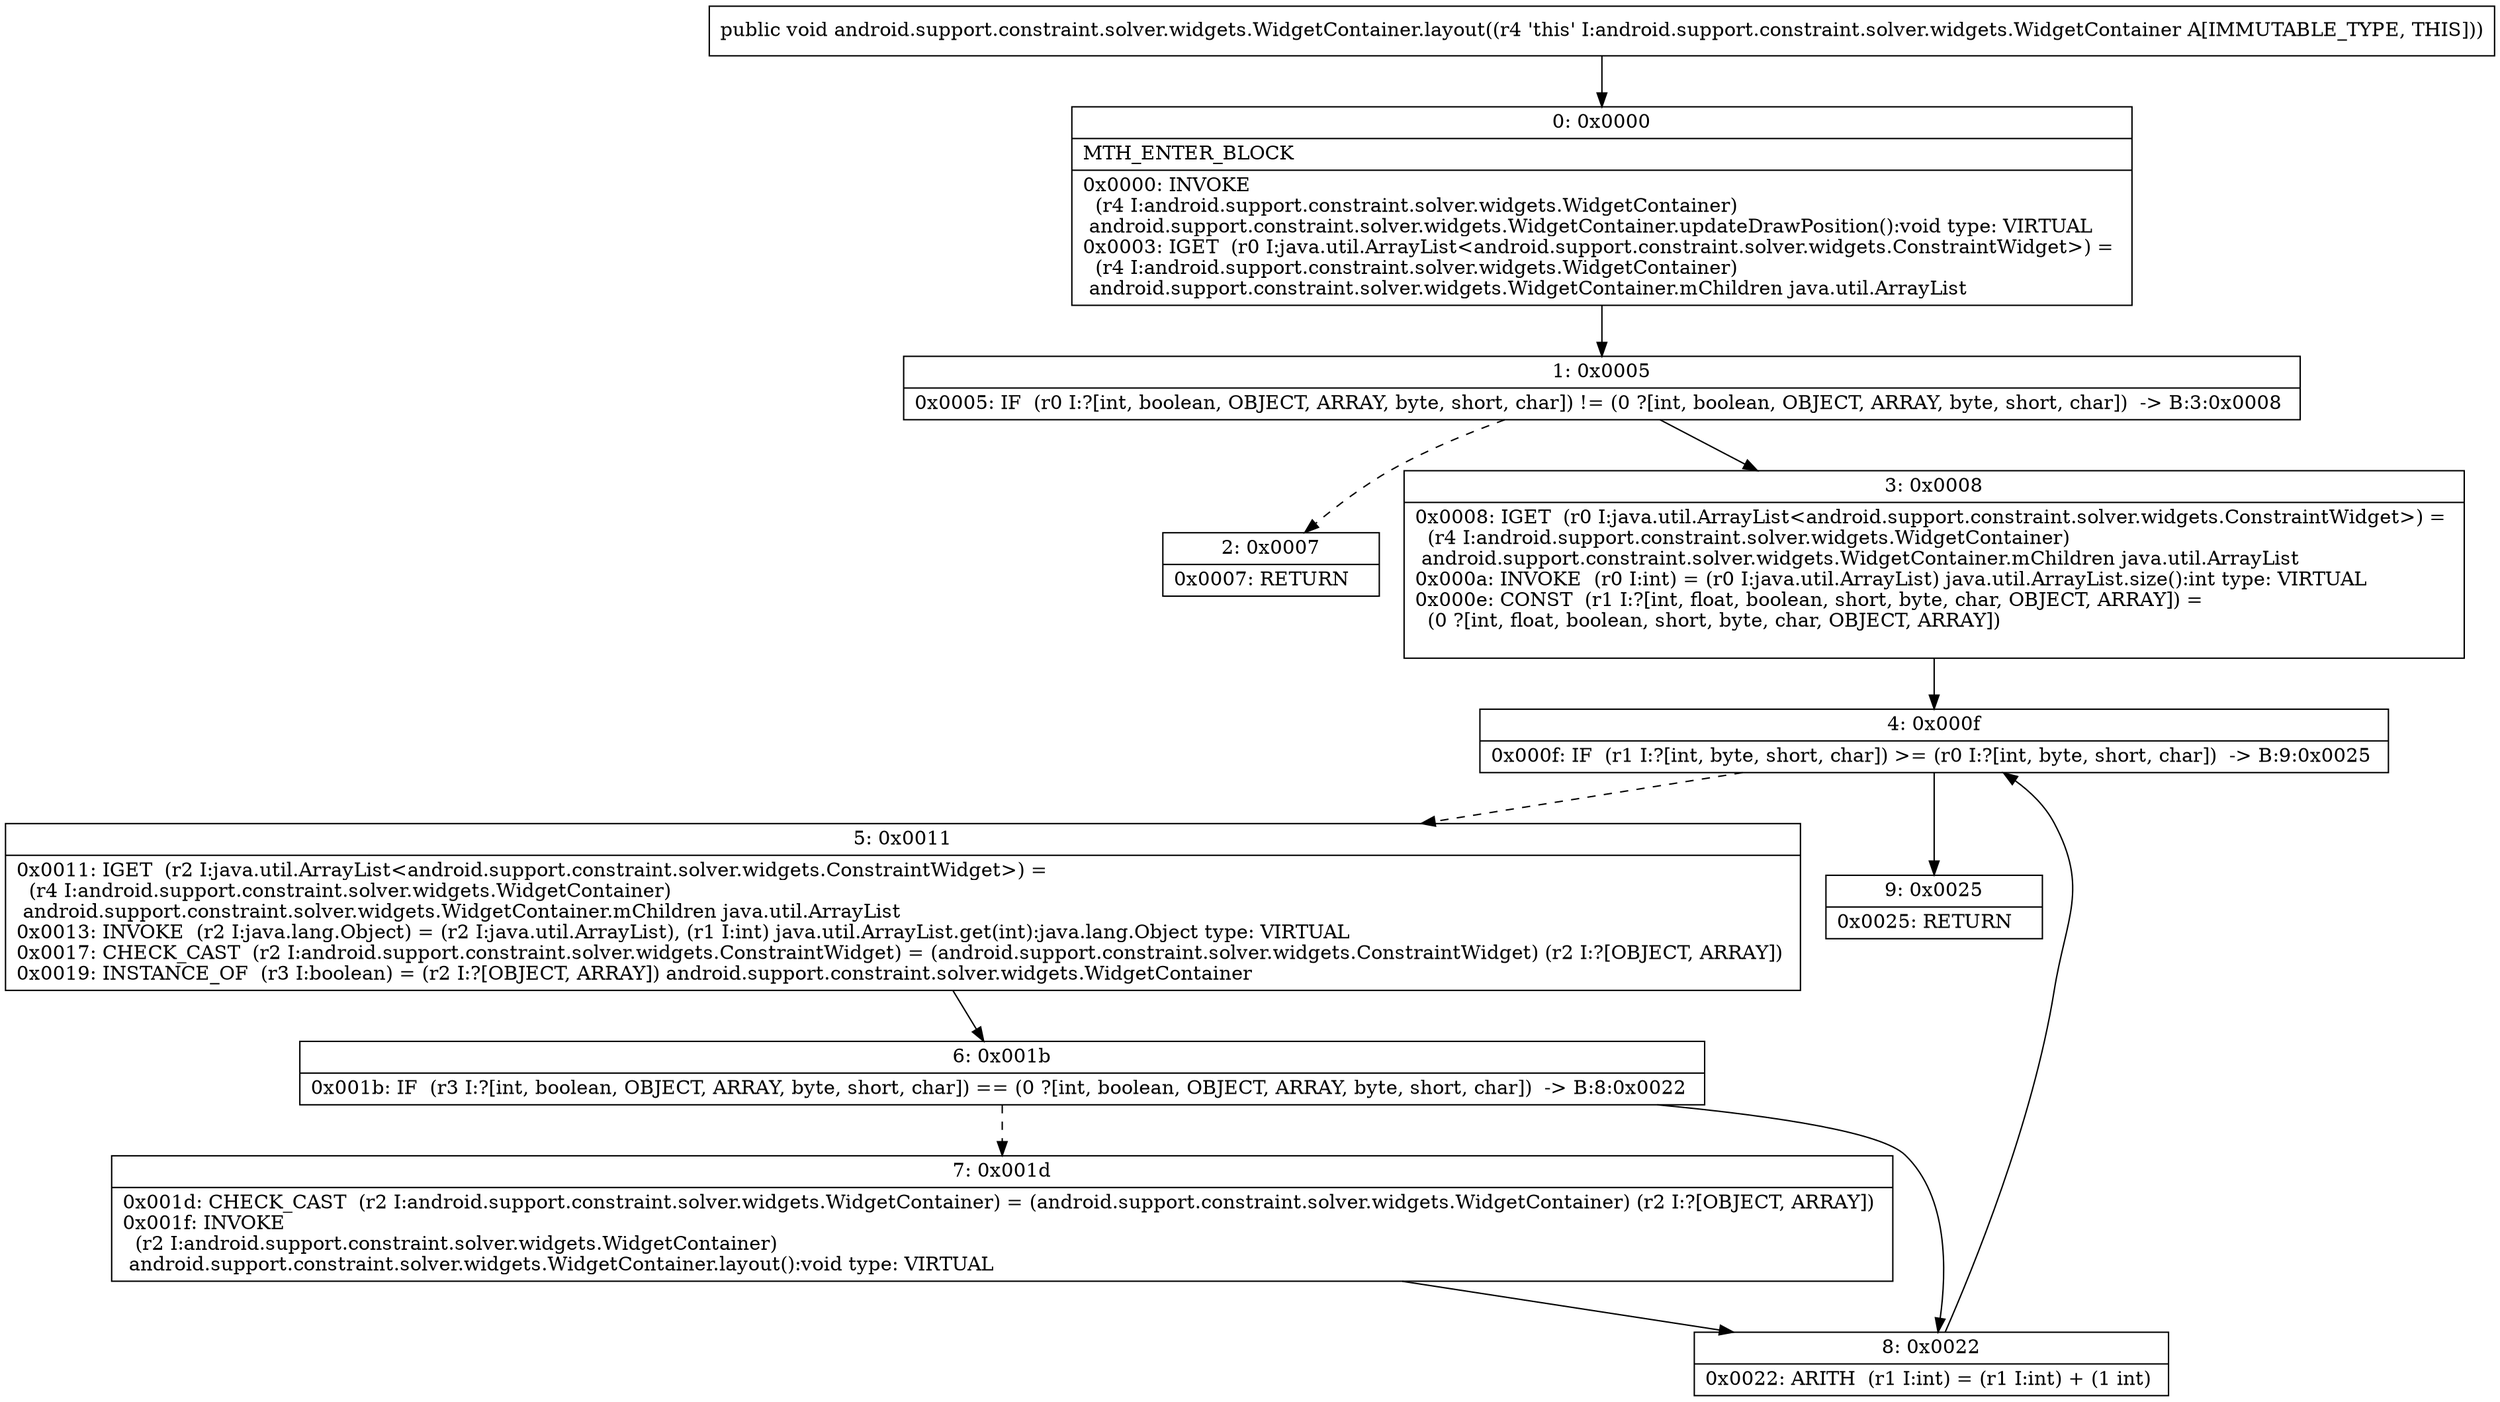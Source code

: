 digraph "CFG forandroid.support.constraint.solver.widgets.WidgetContainer.layout()V" {
Node_0 [shape=record,label="{0\:\ 0x0000|MTH_ENTER_BLOCK\l|0x0000: INVOKE  \l  (r4 I:android.support.constraint.solver.widgets.WidgetContainer)\l android.support.constraint.solver.widgets.WidgetContainer.updateDrawPosition():void type: VIRTUAL \l0x0003: IGET  (r0 I:java.util.ArrayList\<android.support.constraint.solver.widgets.ConstraintWidget\>) = \l  (r4 I:android.support.constraint.solver.widgets.WidgetContainer)\l android.support.constraint.solver.widgets.WidgetContainer.mChildren java.util.ArrayList \l}"];
Node_1 [shape=record,label="{1\:\ 0x0005|0x0005: IF  (r0 I:?[int, boolean, OBJECT, ARRAY, byte, short, char]) != (0 ?[int, boolean, OBJECT, ARRAY, byte, short, char])  \-\> B:3:0x0008 \l}"];
Node_2 [shape=record,label="{2\:\ 0x0007|0x0007: RETURN   \l}"];
Node_3 [shape=record,label="{3\:\ 0x0008|0x0008: IGET  (r0 I:java.util.ArrayList\<android.support.constraint.solver.widgets.ConstraintWidget\>) = \l  (r4 I:android.support.constraint.solver.widgets.WidgetContainer)\l android.support.constraint.solver.widgets.WidgetContainer.mChildren java.util.ArrayList \l0x000a: INVOKE  (r0 I:int) = (r0 I:java.util.ArrayList) java.util.ArrayList.size():int type: VIRTUAL \l0x000e: CONST  (r1 I:?[int, float, boolean, short, byte, char, OBJECT, ARRAY]) = \l  (0 ?[int, float, boolean, short, byte, char, OBJECT, ARRAY])\l \l}"];
Node_4 [shape=record,label="{4\:\ 0x000f|0x000f: IF  (r1 I:?[int, byte, short, char]) \>= (r0 I:?[int, byte, short, char])  \-\> B:9:0x0025 \l}"];
Node_5 [shape=record,label="{5\:\ 0x0011|0x0011: IGET  (r2 I:java.util.ArrayList\<android.support.constraint.solver.widgets.ConstraintWidget\>) = \l  (r4 I:android.support.constraint.solver.widgets.WidgetContainer)\l android.support.constraint.solver.widgets.WidgetContainer.mChildren java.util.ArrayList \l0x0013: INVOKE  (r2 I:java.lang.Object) = (r2 I:java.util.ArrayList), (r1 I:int) java.util.ArrayList.get(int):java.lang.Object type: VIRTUAL \l0x0017: CHECK_CAST  (r2 I:android.support.constraint.solver.widgets.ConstraintWidget) = (android.support.constraint.solver.widgets.ConstraintWidget) (r2 I:?[OBJECT, ARRAY]) \l0x0019: INSTANCE_OF  (r3 I:boolean) = (r2 I:?[OBJECT, ARRAY]) android.support.constraint.solver.widgets.WidgetContainer \l}"];
Node_6 [shape=record,label="{6\:\ 0x001b|0x001b: IF  (r3 I:?[int, boolean, OBJECT, ARRAY, byte, short, char]) == (0 ?[int, boolean, OBJECT, ARRAY, byte, short, char])  \-\> B:8:0x0022 \l}"];
Node_7 [shape=record,label="{7\:\ 0x001d|0x001d: CHECK_CAST  (r2 I:android.support.constraint.solver.widgets.WidgetContainer) = (android.support.constraint.solver.widgets.WidgetContainer) (r2 I:?[OBJECT, ARRAY]) \l0x001f: INVOKE  \l  (r2 I:android.support.constraint.solver.widgets.WidgetContainer)\l android.support.constraint.solver.widgets.WidgetContainer.layout():void type: VIRTUAL \l}"];
Node_8 [shape=record,label="{8\:\ 0x0022|0x0022: ARITH  (r1 I:int) = (r1 I:int) + (1 int) \l}"];
Node_9 [shape=record,label="{9\:\ 0x0025|0x0025: RETURN   \l}"];
MethodNode[shape=record,label="{public void android.support.constraint.solver.widgets.WidgetContainer.layout((r4 'this' I:android.support.constraint.solver.widgets.WidgetContainer A[IMMUTABLE_TYPE, THIS])) }"];
MethodNode -> Node_0;
Node_0 -> Node_1;
Node_1 -> Node_2[style=dashed];
Node_1 -> Node_3;
Node_3 -> Node_4;
Node_4 -> Node_5[style=dashed];
Node_4 -> Node_9;
Node_5 -> Node_6;
Node_6 -> Node_7[style=dashed];
Node_6 -> Node_8;
Node_7 -> Node_8;
Node_8 -> Node_4;
}


